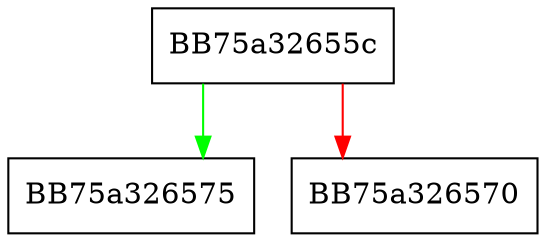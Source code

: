 digraph _Check_max_size {
  node [shape="box"];
  graph [splines=ortho];
  BB75a32655c -> BB75a326575 [color="green"];
  BB75a32655c -> BB75a326570 [color="red"];
}